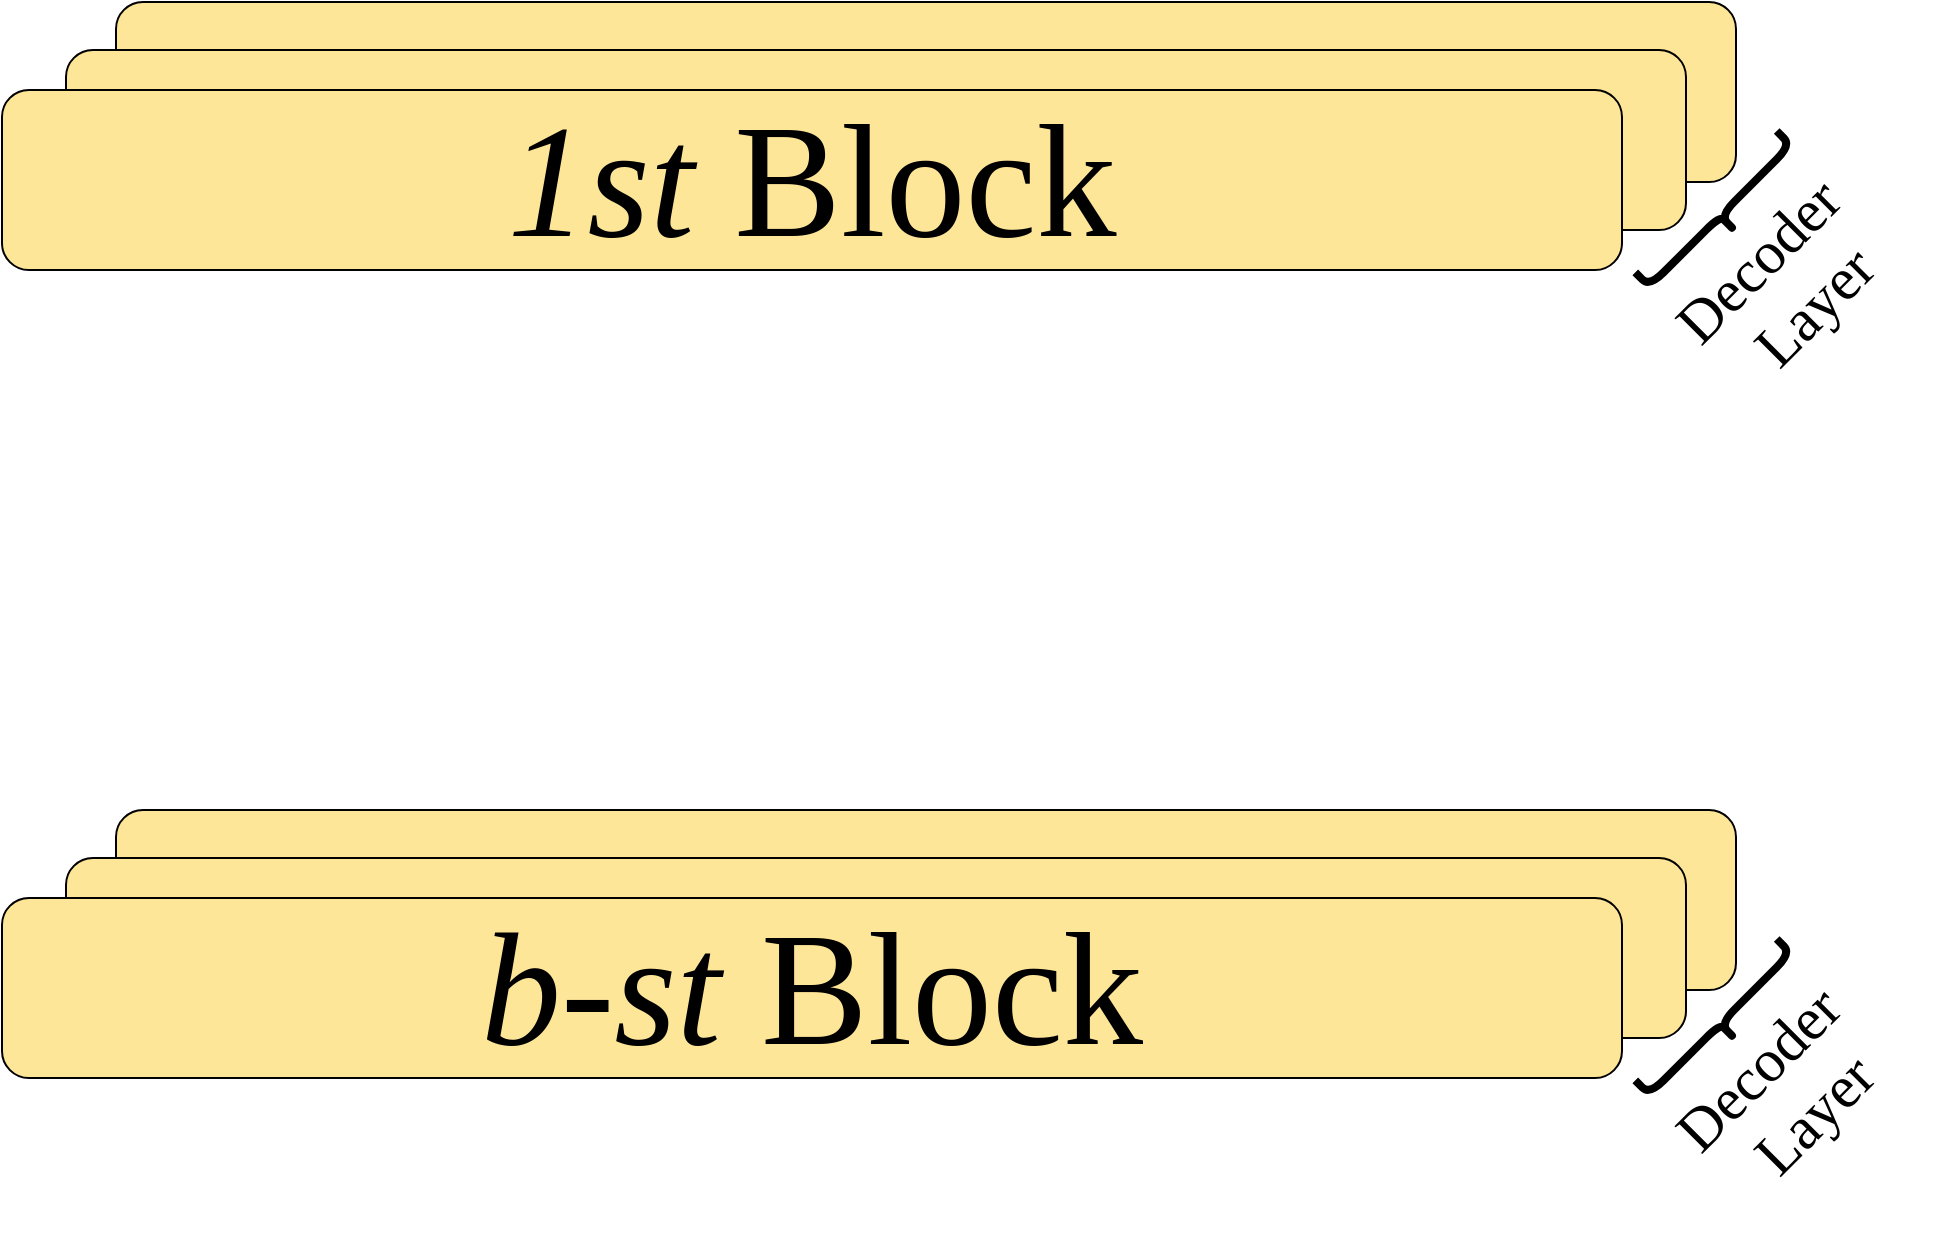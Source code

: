 <mxfile version="28.1.0">
  <diagram name="第 1 页" id="T9pxBE5IBgKllSfxurPP">
    <mxGraphModel dx="2447" dy="1967" grid="1" gridSize="10" guides="1" tooltips="1" connect="1" arrows="1" fold="1" page="1" pageScale="1" pageWidth="827" pageHeight="1169" math="0" shadow="0">
      <root>
        <mxCell id="0" />
        <mxCell id="1" parent="0" />
        <mxCell id="SlmCnSXpyHfHbI5BVayt-6" value="" style="rounded=1;whiteSpace=wrap;html=1;fontFamily=Times New Roman;fontSize=80;fillColor=light-dark(#fee699, #ededed);" vertex="1" parent="1">
          <mxGeometry x="74" y="346" width="810" height="90" as="geometry" />
        </mxCell>
        <mxCell id="SlmCnSXpyHfHbI5BVayt-5" value="" style="rounded=1;whiteSpace=wrap;html=1;fontFamily=Times New Roman;fontSize=80;fillColor=light-dark(#fee699, #ededed);" vertex="1" parent="1">
          <mxGeometry x="49" y="370" width="810" height="90" as="geometry" />
        </mxCell>
        <mxCell id="SlmCnSXpyHfHbI5BVayt-1" value="&lt;i&gt;1st&lt;/i&gt; Block" style="rounded=1;whiteSpace=wrap;html=1;fontFamily=Times New Roman;fontSize=80;fillColor=light-dark(#fee699, #ededed);" vertex="1" parent="1">
          <mxGeometry x="17" y="390" width="810" height="90" as="geometry" />
        </mxCell>
        <mxCell id="SlmCnSXpyHfHbI5BVayt-7" value="" style="shape=curlyBracket;whiteSpace=wrap;html=1;rounded=1;flipH=1;labelPosition=right;verticalLabelPosition=middle;align=left;verticalAlign=middle;strokeWidth=4;rotation=45;" vertex="1" parent="1">
          <mxGeometry x="866.07" y="402.93" width="20" height="100" as="geometry" />
        </mxCell>
        <mxCell id="SlmCnSXpyHfHbI5BVayt-8" value="Decoder&amp;nbsp;&lt;br&gt;Layer" style="rounded=1;whiteSpace=wrap;html=1;fontSize=30;fontFamily=Times New Roman;fillColor=none;strokeColor=none;rotation=-45;" vertex="1" parent="1">
          <mxGeometry x="830" y="450" width="160" height="70" as="geometry" />
        </mxCell>
        <mxCell id="SlmCnSXpyHfHbI5BVayt-9" value="" style="rounded=1;whiteSpace=wrap;html=1;fontFamily=Times New Roman;fontSize=80;fillColor=light-dark(#fee699, #ededed);" vertex="1" parent="1">
          <mxGeometry x="74" y="750" width="810" height="90" as="geometry" />
        </mxCell>
        <mxCell id="SlmCnSXpyHfHbI5BVayt-10" value="" style="rounded=1;whiteSpace=wrap;html=1;fontFamily=Times New Roman;fontSize=80;fillColor=light-dark(#fee699, #ededed);" vertex="1" parent="1">
          <mxGeometry x="49" y="774" width="810" height="90" as="geometry" />
        </mxCell>
        <mxCell id="SlmCnSXpyHfHbI5BVayt-11" value="&lt;i&gt;b-st&lt;/i&gt;&amp;nbsp;Block" style="rounded=1;whiteSpace=wrap;html=1;fontFamily=Times New Roman;fontSize=80;fillColor=light-dark(#fee699, #ededed);" vertex="1" parent="1">
          <mxGeometry x="17" y="794" width="810" height="90" as="geometry" />
        </mxCell>
        <mxCell id="SlmCnSXpyHfHbI5BVayt-12" value="" style="shape=curlyBracket;whiteSpace=wrap;html=1;rounded=1;flipH=1;labelPosition=right;verticalLabelPosition=middle;align=left;verticalAlign=middle;strokeWidth=4;rotation=45;" vertex="1" parent="1">
          <mxGeometry x="866.07" y="806.93" width="20" height="100" as="geometry" />
        </mxCell>
        <mxCell id="SlmCnSXpyHfHbI5BVayt-13" value="Decoder&amp;nbsp;&lt;br&gt;Layer" style="rounded=1;whiteSpace=wrap;html=1;fontSize=30;fontFamily=Times New Roman;fillColor=none;strokeColor=none;rotation=-45;" vertex="1" parent="1">
          <mxGeometry x="830" y="854" width="160" height="70" as="geometry" />
        </mxCell>
      </root>
    </mxGraphModel>
  </diagram>
</mxfile>
